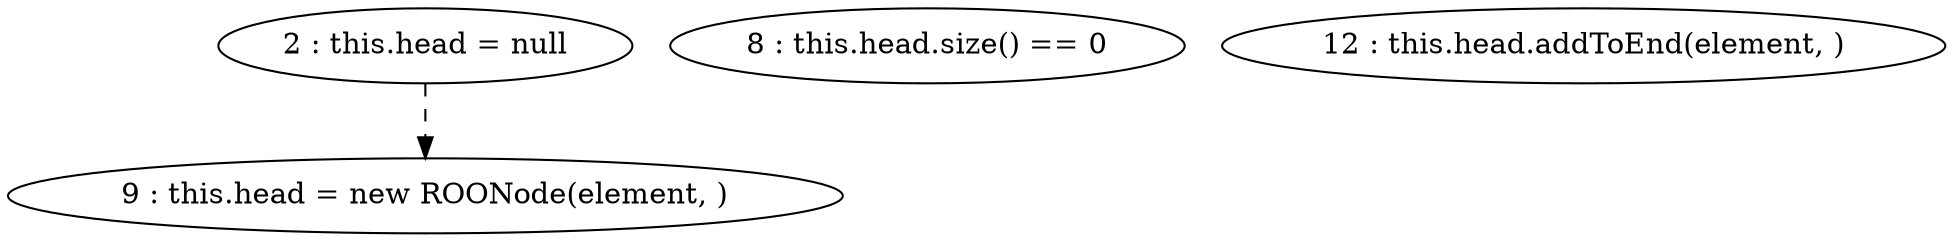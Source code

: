 digraph G {
"2 : this.head = null"
"2 : this.head = null" -> "9 : this.head = new ROONode(element, )" [style=dashed]
"8 : this.head.size() == 0"
"9 : this.head = new ROONode(element, )"
"12 : this.head.addToEnd(element, )"
}